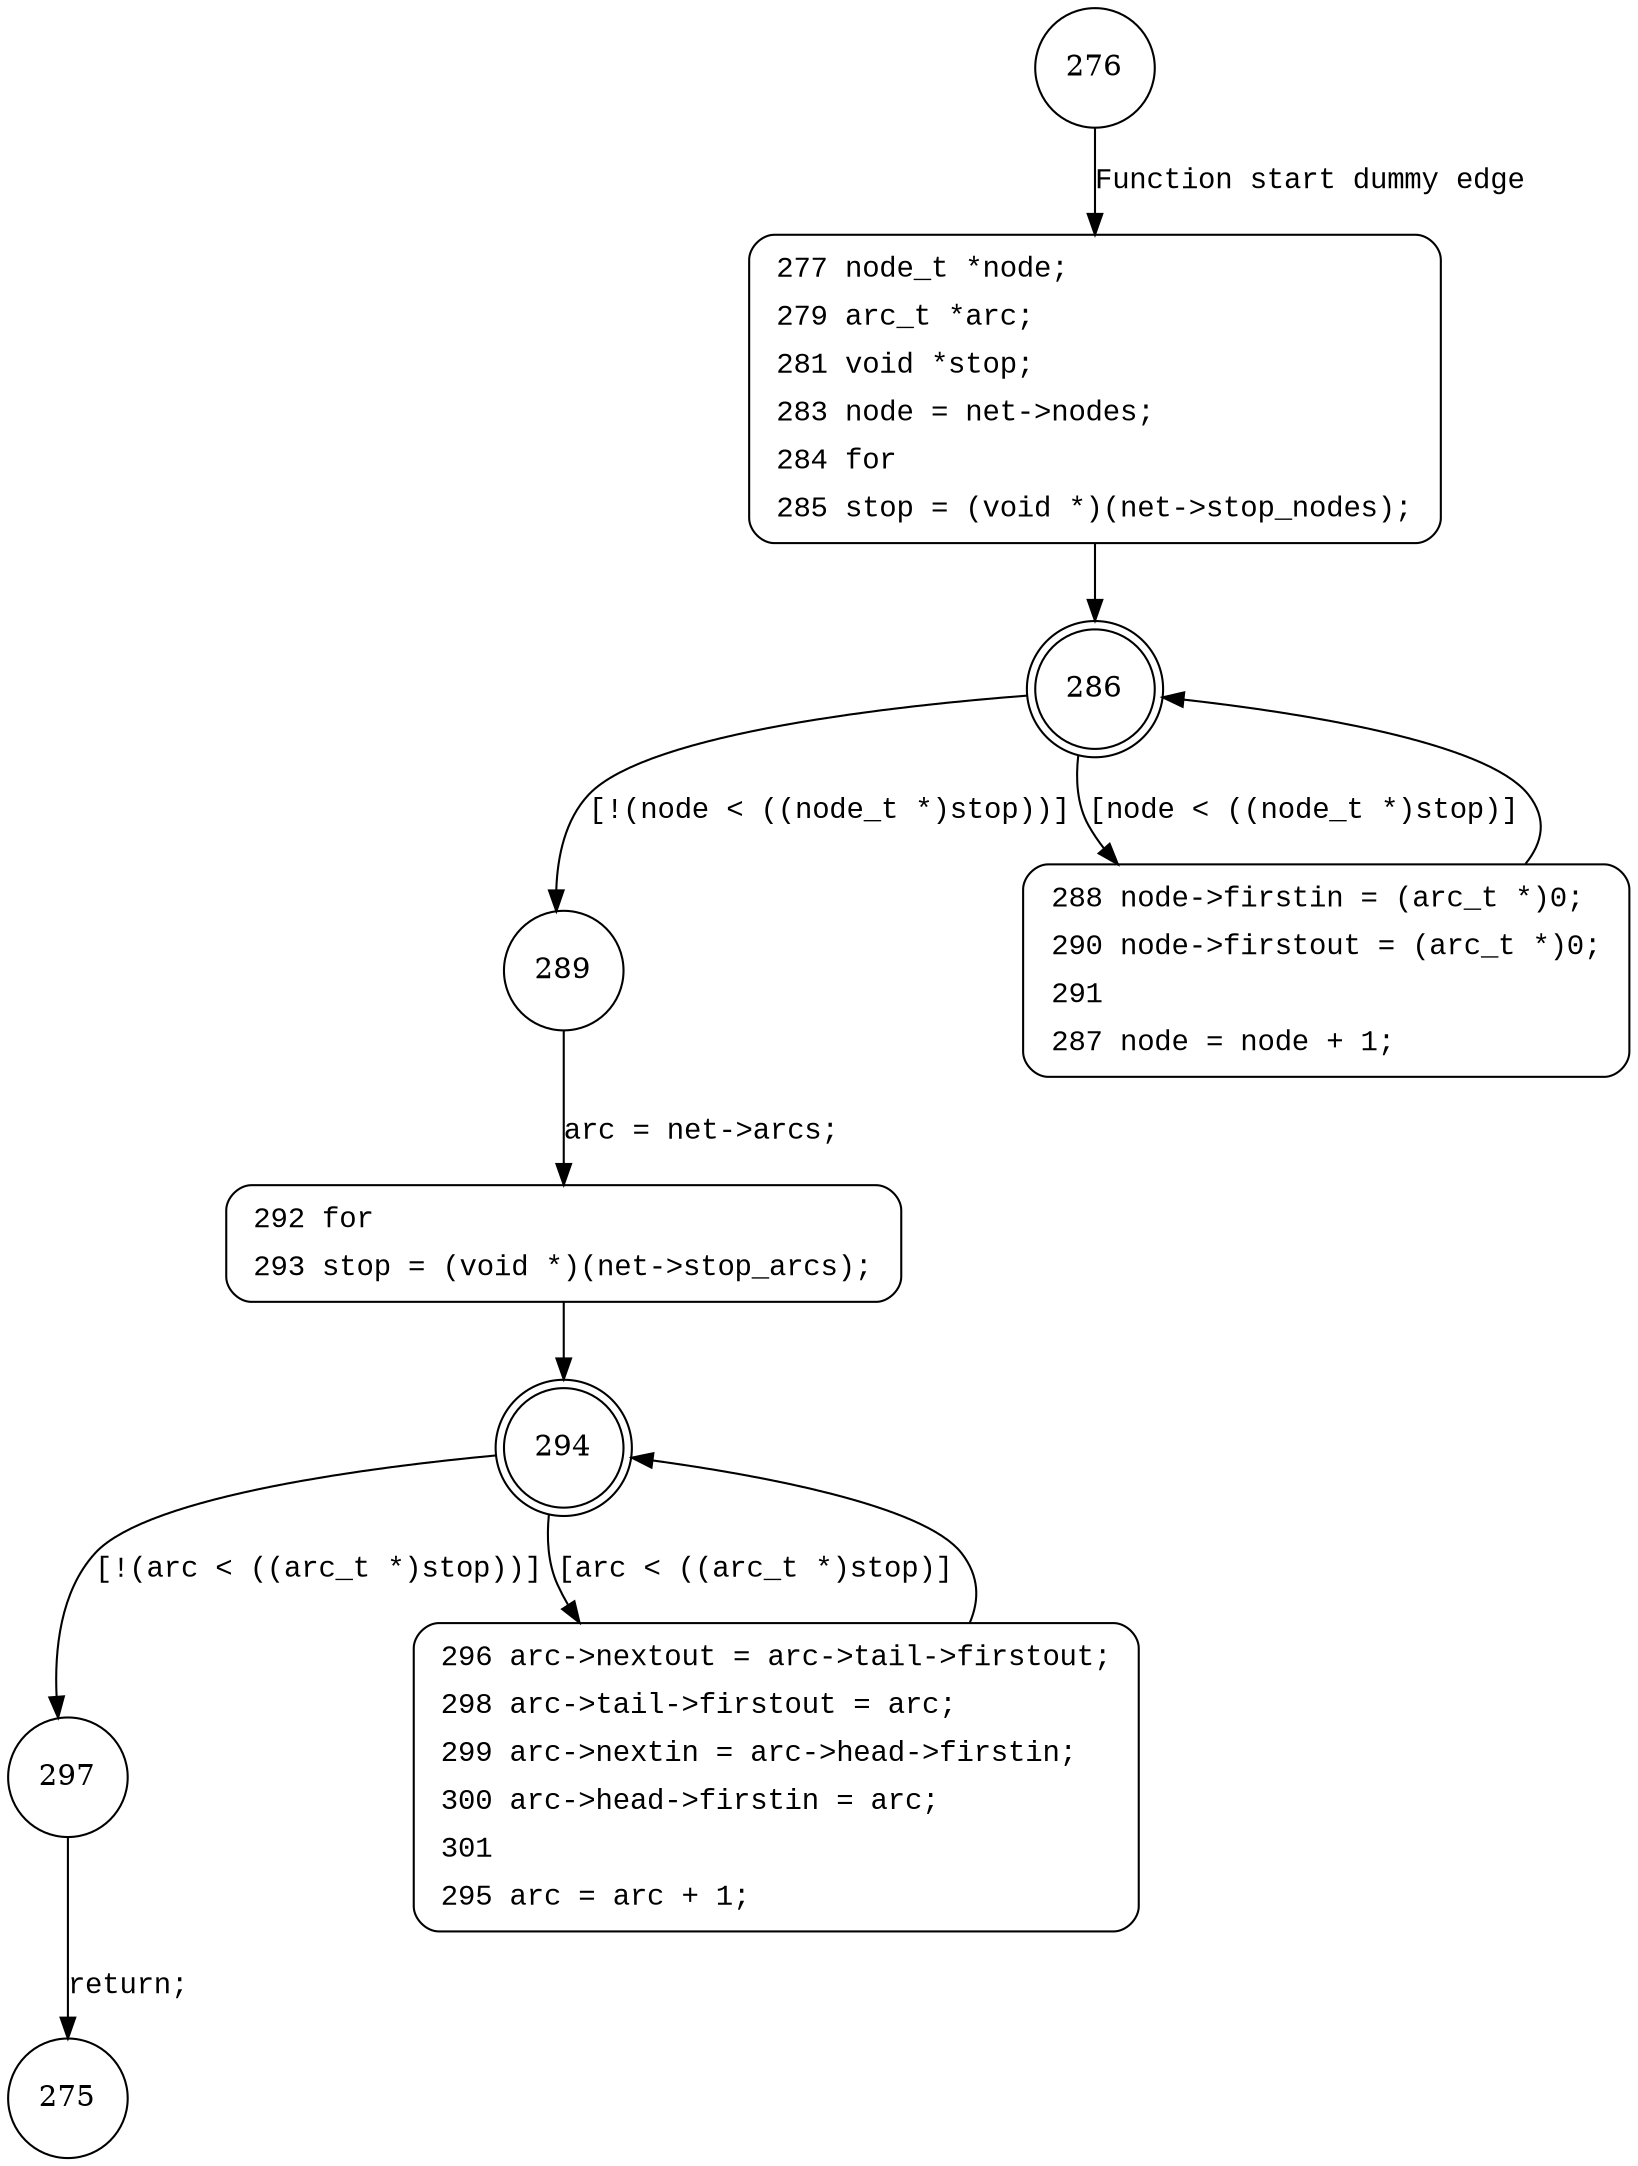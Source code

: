 digraph refresh_neighbour_lists {
276 [shape="circle"]
277 [shape="circle"]
286 [shape="doublecircle"]
289 [shape="circle"]
288 [shape="circle"]
292 [shape="circle"]
294 [shape="doublecircle"]
297 [shape="circle"]
296 [shape="circle"]
275 [shape="circle"]
277 [style="filled,bold" penwidth="1" fillcolor="white" fontname="Courier New" shape="Mrecord" label=<<table border="0" cellborder="0" cellpadding="3" bgcolor="white"><tr><td align="right">277</td><td align="left">node_t *node;</td></tr><tr><td align="right">279</td><td align="left">arc_t *arc;</td></tr><tr><td align="right">281</td><td align="left">void *stop;</td></tr><tr><td align="right">283</td><td align="left">node = net-&gt;nodes;</td></tr><tr><td align="right">284</td><td align="left">for</td></tr><tr><td align="right">285</td><td align="left">stop = (void *)(net-&gt;stop_nodes);</td></tr></table>>]
277 -> 286[label=""]
288 [style="filled,bold" penwidth="1" fillcolor="white" fontname="Courier New" shape="Mrecord" label=<<table border="0" cellborder="0" cellpadding="3" bgcolor="white"><tr><td align="right">288</td><td align="left">node-&gt;firstin = (arc_t *)0;</td></tr><tr><td align="right">290</td><td align="left">node-&gt;firstout = (arc_t *)0;</td></tr><tr><td align="right">291</td><td align="left"></td></tr><tr><td align="right">287</td><td align="left">node = node + 1;</td></tr></table>>]
288 -> 286[label=""]
292 [style="filled,bold" penwidth="1" fillcolor="white" fontname="Courier New" shape="Mrecord" label=<<table border="0" cellborder="0" cellpadding="3" bgcolor="white"><tr><td align="right">292</td><td align="left">for</td></tr><tr><td align="right">293</td><td align="left">stop = (void *)(net-&gt;stop_arcs);</td></tr></table>>]
292 -> 294[label=""]
296 [style="filled,bold" penwidth="1" fillcolor="white" fontname="Courier New" shape="Mrecord" label=<<table border="0" cellborder="0" cellpadding="3" bgcolor="white"><tr><td align="right">296</td><td align="left">arc-&gt;nextout = arc-&gt;tail-&gt;firstout;</td></tr><tr><td align="right">298</td><td align="left">arc-&gt;tail-&gt;firstout = arc;</td></tr><tr><td align="right">299</td><td align="left">arc-&gt;nextin = arc-&gt;head-&gt;firstin;</td></tr><tr><td align="right">300</td><td align="left">arc-&gt;head-&gt;firstin = arc;</td></tr><tr><td align="right">301</td><td align="left"></td></tr><tr><td align="right">295</td><td align="left">arc = arc + 1;</td></tr></table>>]
296 -> 294[label=""]
276 -> 277 [label="Function start dummy edge" fontname="Courier New"]
286 -> 289 [label="[!(node < ((node_t *)stop))]" fontname="Courier New"]
286 -> 288 [label="[node < ((node_t *)stop)]" fontname="Courier New"]
289 -> 292 [label="arc = net->arcs;" fontname="Courier New"]
294 -> 297 [label="[!(arc < ((arc_t *)stop))]" fontname="Courier New"]
294 -> 296 [label="[arc < ((arc_t *)stop)]" fontname="Courier New"]
297 -> 275 [label="return;" fontname="Courier New"]
}